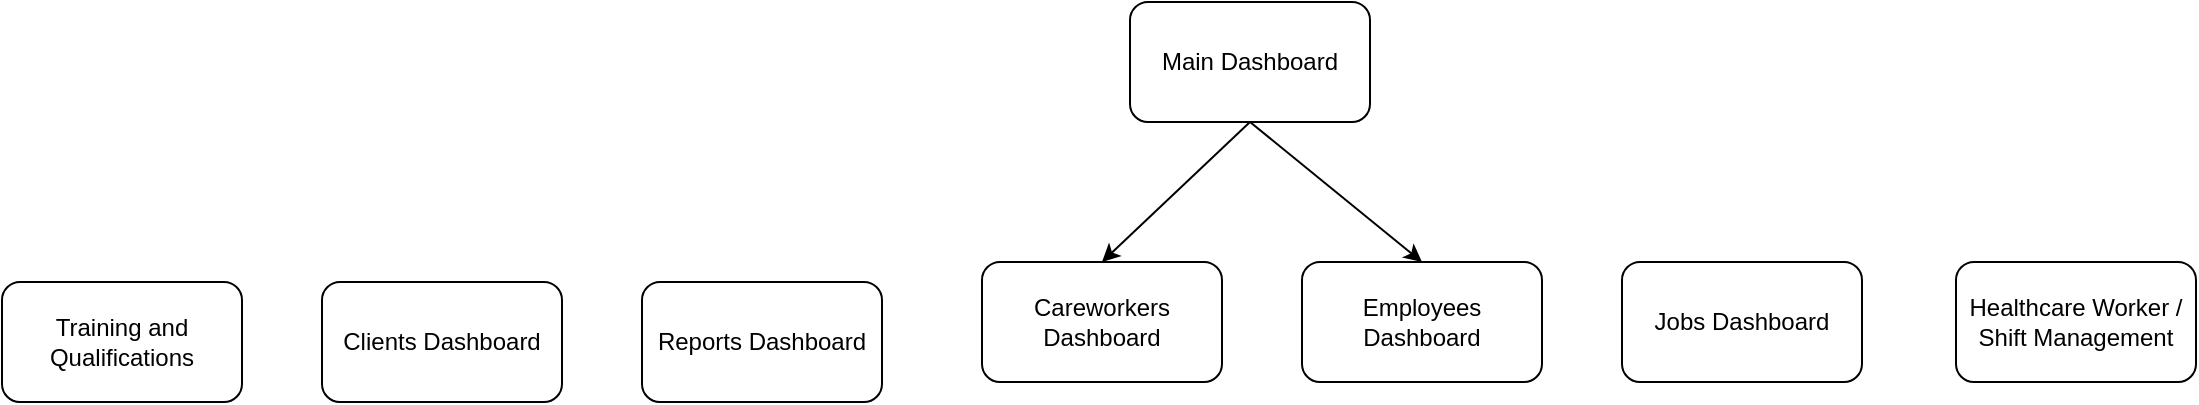 <mxfile version="17.5.0" type="github" pages="4">
  <diagram id="_Pe8OmCEXsDUAQ5Xi-Lf" name="Page-1">
    <mxGraphModel dx="2095" dy="1831" grid="1" gridSize="10" guides="1" tooltips="1" connect="1" arrows="1" fold="1" page="1" pageScale="1" pageWidth="827" pageHeight="1169" math="0" shadow="0">
      <root>
        <mxCell id="0" />
        <mxCell id="1" parent="0" />
        <mxCell id="NYbXmLxvF7OsIF8heGwU-1" value="Careworkers&lt;br&gt;Dashboard" style="rounded=1;whiteSpace=wrap;html=1;" vertex="1" parent="1">
          <mxGeometry x="340" y="80" width="120" height="60" as="geometry" />
        </mxCell>
        <mxCell id="NYbXmLxvF7OsIF8heGwU-2" value="Employees Dashboard" style="rounded=1;whiteSpace=wrap;html=1;" vertex="1" parent="1">
          <mxGeometry x="500" y="80" width="120" height="60" as="geometry" />
        </mxCell>
        <mxCell id="NYbXmLxvF7OsIF8heGwU-3" value="Reports Dashboard" style="rounded=1;whiteSpace=wrap;html=1;" vertex="1" parent="1">
          <mxGeometry x="170" y="90" width="120" height="60" as="geometry" />
        </mxCell>
        <mxCell id="NYbXmLxvF7OsIF8heGwU-4" value="Jobs Dashboard" style="rounded=1;whiteSpace=wrap;html=1;" vertex="1" parent="1">
          <mxGeometry x="660" y="80" width="120" height="60" as="geometry" />
        </mxCell>
        <mxCell id="NYbXmLxvF7OsIF8heGwU-5" value="Clients Dashboard" style="rounded=1;whiteSpace=wrap;html=1;" vertex="1" parent="1">
          <mxGeometry x="10" y="90" width="120" height="60" as="geometry" />
        </mxCell>
        <mxCell id="nG1q9P_kW8u8GUGwyGF0-1" value="Healthcare Worker / Shift Management" style="rounded=1;whiteSpace=wrap;html=1;" vertex="1" parent="1">
          <mxGeometry x="827" y="80" width="120" height="60" as="geometry" />
        </mxCell>
        <mxCell id="nG1q9P_kW8u8GUGwyGF0-3" style="edgeStyle=none;rounded=0;orthogonalLoop=1;jettySize=auto;html=1;exitX=0.5;exitY=1;exitDx=0;exitDy=0;entryX=0.5;entryY=0;entryDx=0;entryDy=0;" edge="1" parent="1" source="nG1q9P_kW8u8GUGwyGF0-2" target="NYbXmLxvF7OsIF8heGwU-1">
          <mxGeometry relative="1" as="geometry" />
        </mxCell>
        <mxCell id="nG1q9P_kW8u8GUGwyGF0-4" style="edgeStyle=none;rounded=0;orthogonalLoop=1;jettySize=auto;html=1;exitX=0.5;exitY=1;exitDx=0;exitDy=0;entryX=0.5;entryY=0;entryDx=0;entryDy=0;" edge="1" parent="1" source="nG1q9P_kW8u8GUGwyGF0-2" target="NYbXmLxvF7OsIF8heGwU-2">
          <mxGeometry relative="1" as="geometry" />
        </mxCell>
        <mxCell id="nG1q9P_kW8u8GUGwyGF0-2" value="Main Dashboard" style="rounded=1;whiteSpace=wrap;html=1;" vertex="1" parent="1">
          <mxGeometry x="414" y="-50" width="120" height="60" as="geometry" />
        </mxCell>
        <mxCell id="9xf2Hl8lTu5Nhggj2_ux-1" value="Training and Qualifications" style="rounded=1;whiteSpace=wrap;html=1;" vertex="1" parent="1">
          <mxGeometry x="-150" y="90" width="120" height="60" as="geometry" />
        </mxCell>
      </root>
    </mxGraphModel>
  </diagram>
  <diagram id="E-5yc8hLpdACO0bB-CLJ" name="Page-2">
    <mxGraphModel dx="3363" dy="1324" grid="1" gridSize="10" guides="1" tooltips="1" connect="1" arrows="1" fold="1" page="1" pageScale="1" pageWidth="827" pageHeight="1169" math="0" shadow="0">
      <root>
        <mxCell id="0" />
        <mxCell id="1" parent="0" />
        <mxCell id="qa1zQpQnQG7U2qvUqZvl-37" style="edgeStyle=none;rounded=0;orthogonalLoop=1;jettySize=auto;html=1;exitX=0.5;exitY=1;exitDx=0;exitDy=0;entryX=0.5;entryY=0;entryDx=0;entryDy=0;fontSize=14;" edge="1" parent="1" source="qa1zQpQnQG7U2qvUqZvl-2" target="qa1zQpQnQG7U2qvUqZvl-9">
          <mxGeometry relative="1" as="geometry" />
        </mxCell>
        <mxCell id="qa1zQpQnQG7U2qvUqZvl-38" style="edgeStyle=none;rounded=0;orthogonalLoop=1;jettySize=auto;html=1;exitX=0.5;exitY=1;exitDx=0;exitDy=0;entryX=0.5;entryY=0;entryDx=0;entryDy=0;fontSize=14;" edge="1" parent="1" source="qa1zQpQnQG7U2qvUqZvl-2" target="qa1zQpQnQG7U2qvUqZvl-4">
          <mxGeometry relative="1" as="geometry" />
        </mxCell>
        <mxCell id="qa1zQpQnQG7U2qvUqZvl-40" style="edgeStyle=none;rounded=0;orthogonalLoop=1;jettySize=auto;html=1;exitX=0.5;exitY=1;exitDx=0;exitDy=0;entryX=0;entryY=0.5;entryDx=0;entryDy=0;fontSize=14;" edge="1" parent="1" source="qa1zQpQnQG7U2qvUqZvl-2" target="qa1zQpQnQG7U2qvUqZvl-3">
          <mxGeometry relative="1" as="geometry" />
        </mxCell>
        <mxCell id="qa1zQpQnQG7U2qvUqZvl-2" value="Careworkers&lt;br style=&quot;font-size: 14px;&quot;&gt;Dashboard" style="rounded=1;whiteSpace=wrap;html=1;fillColor=#d5e8d4;strokeColor=#82b366;fontSize=14;" vertex="1" parent="1">
          <mxGeometry x="253" y="60" width="120" height="60" as="geometry" />
        </mxCell>
        <mxCell id="qa1zQpQnQG7U2qvUqZvl-41" style="edgeStyle=none;rounded=0;orthogonalLoop=1;jettySize=auto;html=1;exitX=0.5;exitY=1;exitDx=0;exitDy=0;entryX=0.5;entryY=0;entryDx=0;entryDy=0;fontSize=14;" edge="1" parent="1" source="qa1zQpQnQG7U2qvUqZvl-3" target="qa1zQpQnQG7U2qvUqZvl-5">
          <mxGeometry relative="1" as="geometry" />
        </mxCell>
        <mxCell id="vJyn31CDTOA829Gxq4Km-24" style="edgeStyle=none;rounded=0;orthogonalLoop=1;jettySize=auto;html=1;exitX=0.5;exitY=1;exitDx=0;exitDy=0;entryX=0.5;entryY=0;entryDx=0;entryDy=0;fontSize=14;" edge="1" parent="1" source="qa1zQpQnQG7U2qvUqZvl-3" target="qa1zQpQnQG7U2qvUqZvl-6">
          <mxGeometry relative="1" as="geometry" />
        </mxCell>
        <mxCell id="qa1zQpQnQG7U2qvUqZvl-3" value="List of Careworkers&lt;br style=&quot;font-size: 14px;&quot;&gt;(CRUD TABLE)" style="rounded=1;whiteSpace=wrap;html=1;fillColor=#dae8fc;strokeColor=#6c8ebf;fontSize=14;" vertex="1" parent="1">
          <mxGeometry x="880" y="180" width="120" height="60" as="geometry" />
        </mxCell>
        <mxCell id="qa1zQpQnQG7U2qvUqZvl-4" value="Onboard Careworker&lt;br style=&quot;font-size: 14px;&quot;&gt;(Add New)" style="rounded=1;whiteSpace=wrap;html=1;fillColor=#dae8fc;strokeColor=#6c8ebf;fontSize=14;" vertex="1" parent="1">
          <mxGeometry x="-160" y="180" width="120" height="60" as="geometry" />
        </mxCell>
        <mxCell id="qa1zQpQnQG7U2qvUqZvl-5" value="Update Careworker" style="rounded=1;whiteSpace=wrap;html=1;fillColor=#fff2cc;strokeColor=#d6b656;fontSize=14;" vertex="1" parent="1">
          <mxGeometry x="810" y="280" width="120" height="60" as="geometry" />
        </mxCell>
        <mxCell id="qa1zQpQnQG7U2qvUqZvl-6" value="Delete Careworker" style="rounded=1;whiteSpace=wrap;html=1;fillColor=#fff2cc;strokeColor=#d6b656;fontSize=14;" vertex="1" parent="1">
          <mxGeometry x="960" y="280" width="120" height="60" as="geometry" />
        </mxCell>
        <mxCell id="vJyn31CDTOA829Gxq4Km-14" style="edgeStyle=none;rounded=0;orthogonalLoop=1;jettySize=auto;html=1;exitX=0.5;exitY=1;exitDx=0;exitDy=0;entryX=0.5;entryY=0;entryDx=0;entryDy=0;fillColor=#dae8fc;strokeColor=#000000;fontSize=14;" edge="1" parent="1" source="qa1zQpQnQG7U2qvUqZvl-7" target="vJyn31CDTOA829Gxq4Km-13">
          <mxGeometry relative="1" as="geometry" />
        </mxCell>
        <mxCell id="vJyn31CDTOA829Gxq4Km-17" style="edgeStyle=none;rounded=0;orthogonalLoop=1;jettySize=auto;html=1;exitX=0.5;exitY=1;exitDx=0;exitDy=0;entryX=0.5;entryY=0;entryDx=0;entryDy=0;fillColor=#dae8fc;strokeColor=#000000;fontSize=14;" edge="1" parent="1" source="qa1zQpQnQG7U2qvUqZvl-7" target="vJyn31CDTOA829Gxq4Km-15">
          <mxGeometry relative="1" as="geometry" />
        </mxCell>
        <mxCell id="qa1zQpQnQG7U2qvUqZvl-7" value="&lt;span&gt;Payments Tab&lt;/span&gt;" style="rounded=1;whiteSpace=wrap;html=1;fillColor=#d5e8d4;strokeColor=#000000;fontSize=14;" vertex="1" parent="1">
          <mxGeometry x="940" y="680" width="120" height="60" as="geometry" />
        </mxCell>
        <mxCell id="qa1zQpQnQG7U2qvUqZvl-14" style="rounded=0;orthogonalLoop=1;jettySize=auto;html=1;exitX=0.5;exitY=1;exitDx=0;exitDy=0;fontSize=14;" edge="1" parent="1" source="qa1zQpQnQG7U2qvUqZvl-9" target="qa1zQpQnQG7U2qvUqZvl-12">
          <mxGeometry relative="1" as="geometry" />
        </mxCell>
        <mxCell id="qa1zQpQnQG7U2qvUqZvl-15" style="rounded=0;orthogonalLoop=1;jettySize=auto;html=1;exitX=0.5;exitY=1;exitDx=0;exitDy=0;entryX=0.5;entryY=0;entryDx=0;entryDy=0;fontSize=14;" edge="1" parent="1" source="qa1zQpQnQG7U2qvUqZvl-9" target="vJyn31CDTOA829Gxq4Km-16">
          <mxGeometry relative="1" as="geometry">
            <mxPoint x="1420" y="720" as="targetPoint" />
          </mxGeometry>
        </mxCell>
        <mxCell id="qa1zQpQnQG7U2qvUqZvl-16" style="rounded=0;orthogonalLoop=1;jettySize=auto;html=1;exitX=0.5;exitY=1;exitDx=0;exitDy=0;entryX=0.5;entryY=0;entryDx=0;entryDy=0;fontSize=14;" edge="1" parent="1" source="qa1zQpQnQG7U2qvUqZvl-9" target="qa1zQpQnQG7U2qvUqZvl-7">
          <mxGeometry relative="1" as="geometry" />
        </mxCell>
        <mxCell id="qa1zQpQnQG7U2qvUqZvl-17" style="rounded=0;orthogonalLoop=1;jettySize=auto;html=1;exitX=0.5;exitY=1;exitDx=0;exitDy=0;entryX=0.5;entryY=0;entryDx=0;entryDy=0;fontSize=14;" edge="1" parent="1" source="qa1zQpQnQG7U2qvUqZvl-9" target="qa1zQpQnQG7U2qvUqZvl-13">
          <mxGeometry relative="1" as="geometry">
            <mxPoint x="98" y="470" as="targetPoint" />
          </mxGeometry>
        </mxCell>
        <mxCell id="qa1zQpQnQG7U2qvUqZvl-9" value="View Careworker Profile" style="rounded=1;whiteSpace=wrap;html=1;fillColor=#dae8fc;strokeColor=#6c8ebf;fontSize=14;" vertex="1" parent="1">
          <mxGeometry x="250" y="250" width="120" height="60" as="geometry" />
        </mxCell>
        <mxCell id="qa1zQpQnQG7U2qvUqZvl-22" style="edgeStyle=none;rounded=0;orthogonalLoop=1;jettySize=auto;html=1;exitX=0.5;exitY=1;exitDx=0;exitDy=0;entryX=0.5;entryY=0;entryDx=0;entryDy=0;fontSize=14;" edge="1" parent="1" source="qa1zQpQnQG7U2qvUqZvl-12" target="qa1zQpQnQG7U2qvUqZvl-20">
          <mxGeometry relative="1" as="geometry" />
        </mxCell>
        <mxCell id="qa1zQpQnQG7U2qvUqZvl-23" style="edgeStyle=none;rounded=0;orthogonalLoop=1;jettySize=auto;html=1;exitX=0.5;exitY=1;exitDx=0;exitDy=0;entryX=0.5;entryY=0;entryDx=0;entryDy=0;fontSize=14;" edge="1" parent="1" source="qa1zQpQnQG7U2qvUqZvl-12" target="qa1zQpQnQG7U2qvUqZvl-19">
          <mxGeometry relative="1" as="geometry" />
        </mxCell>
        <mxCell id="qa1zQpQnQG7U2qvUqZvl-24" style="edgeStyle=none;rounded=0;orthogonalLoop=1;jettySize=auto;html=1;exitX=0.5;exitY=1;exitDx=0;exitDy=0;entryX=0.5;entryY=0;entryDx=0;entryDy=0;fontSize=14;" edge="1" parent="1" source="qa1zQpQnQG7U2qvUqZvl-12" target="qa1zQpQnQG7U2qvUqZvl-21">
          <mxGeometry relative="1" as="geometry" />
        </mxCell>
        <mxCell id="qa1zQpQnQG7U2qvUqZvl-12" value="Training Tab" style="rounded=1;whiteSpace=wrap;html=1;fillColor=#d5e8d4;strokeColor=#82b366;fontSize=14;" vertex="1" parent="1">
          <mxGeometry x="-537" y="330" width="120" height="60" as="geometry" />
        </mxCell>
        <mxCell id="qa1zQpQnQG7U2qvUqZvl-13" value="Qualifications Tab" style="rounded=1;whiteSpace=wrap;html=1;fillColor=#d5e8d4;strokeColor=#000000;fontSize=14;" vertex="1" parent="1">
          <mxGeometry x="250" y="520" width="120" height="60" as="geometry" />
        </mxCell>
        <mxCell id="qa1zQpQnQG7U2qvUqZvl-19" value="Add Training" style="rounded=1;whiteSpace=wrap;html=1;fillColor=#dae8fc;strokeColor=#000000;fontSize=14;" vertex="1" parent="1">
          <mxGeometry x="-760" y="460" width="120" height="60" as="geometry" />
        </mxCell>
        <mxCell id="qa1zQpQnQG7U2qvUqZvl-35" style="edgeStyle=none;rounded=0;orthogonalLoop=1;jettySize=auto;html=1;exitX=0.5;exitY=1;exitDx=0;exitDy=0;entryX=0.5;entryY=0;entryDx=0;entryDy=0;fillColor=#dae8fc;strokeColor=#000000;fontSize=14;" edge="1" parent="1" source="qa1zQpQnQG7U2qvUqZvl-20" target="qa1zQpQnQG7U2qvUqZvl-30">
          <mxGeometry relative="1" as="geometry" />
        </mxCell>
        <mxCell id="qa1zQpQnQG7U2qvUqZvl-36" style="edgeStyle=none;rounded=0;orthogonalLoop=1;jettySize=auto;html=1;exitX=0.5;exitY=1;exitDx=0;exitDy=0;entryX=0.5;entryY=0;entryDx=0;entryDy=0;fillColor=#dae8fc;strokeColor=#000000;fontSize=14;" edge="1" parent="1" source="qa1zQpQnQG7U2qvUqZvl-20" target="qa1zQpQnQG7U2qvUqZvl-32">
          <mxGeometry relative="1" as="geometry" />
        </mxCell>
        <mxCell id="qa1zQpQnQG7U2qvUqZvl-20" value="View Training&lt;br style=&quot;font-size: 14px;&quot;&gt;CRUD TABLE" style="rounded=1;whiteSpace=wrap;html=1;fillColor=#dae8fc;strokeColor=#000000;fontSize=14;" vertex="1" parent="1">
          <mxGeometry x="-537" y="460" width="120" height="60" as="geometry" />
        </mxCell>
        <mxCell id="qa1zQpQnQG7U2qvUqZvl-28" style="edgeStyle=none;rounded=0;orthogonalLoop=1;jettySize=auto;html=1;exitX=0.5;exitY=1;exitDx=0;exitDy=0;entryX=0.5;entryY=0;entryDx=0;entryDy=0;fillColor=#fff2cc;strokeColor=#000000;fontSize=14;" edge="1" parent="1" source="qa1zQpQnQG7U2qvUqZvl-21" target="qa1zQpQnQG7U2qvUqZvl-25">
          <mxGeometry relative="1" as="geometry" />
        </mxCell>
        <mxCell id="qa1zQpQnQG7U2qvUqZvl-29" style="edgeStyle=none;rounded=0;orthogonalLoop=1;jettySize=auto;html=1;exitX=0.5;exitY=1;exitDx=0;exitDy=0;entryX=0.5;entryY=0;entryDx=0;entryDy=0;fillColor=#fff2cc;strokeColor=#000000;fontSize=14;" edge="1" parent="1" source="qa1zQpQnQG7U2qvUqZvl-21" target="qa1zQpQnQG7U2qvUqZvl-27">
          <mxGeometry relative="1" as="geometry" />
        </mxCell>
        <mxCell id="qa1zQpQnQG7U2qvUqZvl-21" value="Verify Training" style="rounded=1;whiteSpace=wrap;html=1;fillColor=#dae8fc;strokeColor=#000000;fontSize=14;" vertex="1" parent="1">
          <mxGeometry x="-292" y="500" width="120" height="60" as="geometry" />
        </mxCell>
        <mxCell id="qa1zQpQnQG7U2qvUqZvl-25" value="Upload/Download Document" style="rounded=1;whiteSpace=wrap;html=1;fillColor=#fff2cc;strokeColor=#000000;fontSize=14;" vertex="1" parent="1">
          <mxGeometry x="-352" y="650" width="120" height="60" as="geometry" />
        </mxCell>
        <mxCell id="qa1zQpQnQG7U2qvUqZvl-26" style="edgeStyle=none;rounded=0;orthogonalLoop=1;jettySize=auto;html=1;exitX=1;exitY=0.5;exitDx=0;exitDy=0;fillColor=#fff2cc;strokeColor=#000000;fontSize=14;" edge="1" parent="1" source="qa1zQpQnQG7U2qvUqZvl-25" target="qa1zQpQnQG7U2qvUqZvl-25">
          <mxGeometry relative="1" as="geometry" />
        </mxCell>
        <mxCell id="qa1zQpQnQG7U2qvUqZvl-27" value="Pdf Viewer&amp;nbsp;" style="rounded=1;whiteSpace=wrap;html=1;fillColor=#fff2cc;strokeColor=#000000;fontSize=14;" vertex="1" parent="1">
          <mxGeometry x="-222" y="650" width="120" height="60" as="geometry" />
        </mxCell>
        <mxCell id="qa1zQpQnQG7U2qvUqZvl-30" value="Update Training" style="rounded=1;whiteSpace=wrap;html=1;fillColor=#fff2cc;strokeColor=#000000;fontSize=14;" vertex="1" parent="1">
          <mxGeometry x="-602" y="570" width="120" height="60" as="geometry" />
        </mxCell>
        <mxCell id="qa1zQpQnQG7U2qvUqZvl-31" style="edgeStyle=none;rounded=0;orthogonalLoop=1;jettySize=auto;html=1;exitX=1;exitY=0.5;exitDx=0;exitDy=0;fillColor=#fff2cc;strokeColor=#000000;fontSize=14;" edge="1" parent="1" source="qa1zQpQnQG7U2qvUqZvl-30" target="qa1zQpQnQG7U2qvUqZvl-30">
          <mxGeometry relative="1" as="geometry" />
        </mxCell>
        <mxCell id="qa1zQpQnQG7U2qvUqZvl-32" value="Delete Record" style="rounded=1;whiteSpace=wrap;html=1;fillColor=#fff2cc;strokeColor=#000000;fontSize=14;" vertex="1" parent="1">
          <mxGeometry x="-472" y="570" width="120" height="60" as="geometry" />
        </mxCell>
        <mxCell id="nf25y3Vq956XLM-RpLTz-1" style="edgeStyle=none;rounded=0;orthogonalLoop=1;jettySize=auto;html=1;exitX=0.5;exitY=1;exitDx=0;exitDy=0;entryX=0.5;entryY=0;entryDx=0;entryDy=0;fontSize=14;strokeColor=#000000;" edge="1" parent="1" target="nf25y3Vq956XLM-RpLTz-7">
          <mxGeometry relative="1" as="geometry">
            <mxPoint x="313" y="580" as="sourcePoint" />
          </mxGeometry>
        </mxCell>
        <mxCell id="nf25y3Vq956XLM-RpLTz-2" style="edgeStyle=none;rounded=0;orthogonalLoop=1;jettySize=auto;html=1;exitX=0.5;exitY=1;exitDx=0;exitDy=0;entryX=0.5;entryY=0;entryDx=0;entryDy=0;fontSize=14;strokeColor=#000000;" edge="1" parent="1" target="nf25y3Vq956XLM-RpLTz-4">
          <mxGeometry relative="1" as="geometry">
            <mxPoint x="313" y="580" as="sourcePoint" />
          </mxGeometry>
        </mxCell>
        <mxCell id="nf25y3Vq956XLM-RpLTz-3" style="edgeStyle=none;rounded=0;orthogonalLoop=1;jettySize=auto;html=1;exitX=0.5;exitY=1;exitDx=0;exitDy=0;entryX=0.5;entryY=0;entryDx=0;entryDy=0;fontSize=14;strokeColor=#000000;" edge="1" parent="1" target="nf25y3Vq956XLM-RpLTz-10">
          <mxGeometry relative="1" as="geometry">
            <mxPoint x="313" y="580" as="sourcePoint" />
          </mxGeometry>
        </mxCell>
        <mxCell id="nf25y3Vq956XLM-RpLTz-4" value="Add Training" style="rounded=1;whiteSpace=wrap;html=1;fillColor=#dae8fc;strokeColor=#000000;fontSize=14;" vertex="1" parent="1">
          <mxGeometry x="30" y="650" width="120" height="60" as="geometry" />
        </mxCell>
        <mxCell id="nf25y3Vq956XLM-RpLTz-5" style="edgeStyle=none;rounded=0;orthogonalLoop=1;jettySize=auto;html=1;exitX=0.5;exitY=1;exitDx=0;exitDy=0;entryX=0.5;entryY=0;entryDx=0;entryDy=0;fillColor=#dae8fc;strokeColor=#000000;fontSize=14;" edge="1" parent="1" source="nf25y3Vq956XLM-RpLTz-7" target="nf25y3Vq956XLM-RpLTz-14">
          <mxGeometry relative="1" as="geometry" />
        </mxCell>
        <mxCell id="nf25y3Vq956XLM-RpLTz-6" style="edgeStyle=none;rounded=0;orthogonalLoop=1;jettySize=auto;html=1;exitX=0.5;exitY=1;exitDx=0;exitDy=0;entryX=0.5;entryY=0;entryDx=0;entryDy=0;fillColor=#dae8fc;strokeColor=#000000;fontSize=14;" edge="1" parent="1" source="nf25y3Vq956XLM-RpLTz-7" target="nf25y3Vq956XLM-RpLTz-16">
          <mxGeometry relative="1" as="geometry" />
        </mxCell>
        <mxCell id="nf25y3Vq956XLM-RpLTz-7" value="View Training&lt;br style=&quot;font-size: 14px;&quot;&gt;CRUD TABLE" style="rounded=1;whiteSpace=wrap;html=1;fillColor=#dae8fc;strokeColor=#000000;fontSize=14;" vertex="1" parent="1">
          <mxGeometry x="253" y="650" width="120" height="60" as="geometry" />
        </mxCell>
        <mxCell id="nf25y3Vq956XLM-RpLTz-8" style="edgeStyle=none;rounded=0;orthogonalLoop=1;jettySize=auto;html=1;exitX=0.5;exitY=1;exitDx=0;exitDy=0;fillColor=#fff2cc;strokeColor=#000000;fontSize=14;entryX=0.5;entryY=0;entryDx=0;entryDy=0;" edge="1" parent="1" source="nf25y3Vq956XLM-RpLTz-10" target="nf25y3Vq956XLM-RpLTz-11">
          <mxGeometry relative="1" as="geometry">
            <mxPoint x="510" y="830" as="targetPoint" />
          </mxGeometry>
        </mxCell>
        <mxCell id="nf25y3Vq956XLM-RpLTz-9" style="edgeStyle=none;rounded=0;orthogonalLoop=1;jettySize=auto;html=1;exitX=0.5;exitY=1;exitDx=0;exitDy=0;entryX=0.5;entryY=0;entryDx=0;entryDy=0;fillColor=#fff2cc;strokeColor=#000000;fontSize=14;" edge="1" parent="1" source="nf25y3Vq956XLM-RpLTz-10" target="nf25y3Vq956XLM-RpLTz-13">
          <mxGeometry relative="1" as="geometry" />
        </mxCell>
        <mxCell id="nf25y3Vq956XLM-RpLTz-10" value="Verify Training" style="rounded=1;whiteSpace=wrap;html=1;fillColor=#dae8fc;strokeColor=#000000;fontSize=14;" vertex="1" parent="1">
          <mxGeometry x="498" y="690" width="120" height="60" as="geometry" />
        </mxCell>
        <mxCell id="nf25y3Vq956XLM-RpLTz-11" value="Upload/Download Document" style="rounded=1;whiteSpace=wrap;html=1;fillColor=#fff2cc;strokeColor=#000000;fontSize=14;" vertex="1" parent="1">
          <mxGeometry x="438" y="840" width="120" height="60" as="geometry" />
        </mxCell>
        <mxCell id="nf25y3Vq956XLM-RpLTz-12" style="edgeStyle=none;rounded=0;orthogonalLoop=1;jettySize=auto;html=1;exitX=1;exitY=0.5;exitDx=0;exitDy=0;fillColor=#fff2cc;strokeColor=#000000;fontSize=14;" edge="1" parent="1" source="nf25y3Vq956XLM-RpLTz-11" target="nf25y3Vq956XLM-RpLTz-11">
          <mxGeometry relative="1" as="geometry" />
        </mxCell>
        <mxCell id="nf25y3Vq956XLM-RpLTz-13" value="Pdf Viewer&amp;nbsp;" style="rounded=1;whiteSpace=wrap;html=1;fillColor=#fff2cc;strokeColor=#000000;fontSize=14;" vertex="1" parent="1">
          <mxGeometry x="568" y="840" width="120" height="60" as="geometry" />
        </mxCell>
        <mxCell id="nf25y3Vq956XLM-RpLTz-14" value="Update Training" style="rounded=1;whiteSpace=wrap;html=1;fillColor=#fff2cc;strokeColor=#000000;fontSize=14;" vertex="1" parent="1">
          <mxGeometry x="188" y="760" width="120" height="60" as="geometry" />
        </mxCell>
        <mxCell id="nf25y3Vq956XLM-RpLTz-15" style="edgeStyle=none;rounded=0;orthogonalLoop=1;jettySize=auto;html=1;exitX=1;exitY=0.5;exitDx=0;exitDy=0;fillColor=#fff2cc;strokeColor=#000000;fontSize=14;" edge="1" parent="1" source="nf25y3Vq956XLM-RpLTz-14" target="nf25y3Vq956XLM-RpLTz-14">
          <mxGeometry relative="1" as="geometry" />
        </mxCell>
        <mxCell id="nf25y3Vq956XLM-RpLTz-16" value="Delete Record" style="rounded=1;whiteSpace=wrap;html=1;fillColor=#fff2cc;strokeColor=#000000;fontSize=14;" vertex="1" parent="1">
          <mxGeometry x="318" y="760" width="120" height="60" as="geometry" />
        </mxCell>
        <mxCell id="vJyn31CDTOA829Gxq4Km-13" value="View Payments" style="rounded=1;whiteSpace=wrap;html=1;fillColor=#dae8fc;strokeColor=#000000;fontSize=14;" vertex="1" parent="1">
          <mxGeometry x="1020" y="790" width="120" height="60" as="geometry" />
        </mxCell>
        <mxCell id="vJyn31CDTOA829Gxq4Km-15" value="Update Training" style="rounded=1;whiteSpace=wrap;html=1;fillColor=#dae8fc;strokeColor=#000000;fontSize=14;" vertex="1" parent="1">
          <mxGeometry x="870" y="790" width="120" height="60" as="geometry" />
        </mxCell>
        <mxCell id="vJyn31CDTOA829Gxq4Km-20" style="edgeStyle=none;rounded=0;orthogonalLoop=1;jettySize=auto;html=1;exitX=0.5;exitY=1;exitDx=0;exitDy=0;entryX=0.5;entryY=0;entryDx=0;entryDy=0;fontSize=14;strokeColor=#000000;" edge="1" parent="1" source="vJyn31CDTOA829Gxq4Km-16" target="vJyn31CDTOA829Gxq4Km-19">
          <mxGeometry relative="1" as="geometry" />
        </mxCell>
        <mxCell id="vJyn31CDTOA829Gxq4Km-21" style="edgeStyle=none;rounded=0;orthogonalLoop=1;jettySize=auto;html=1;exitX=0.5;exitY=1;exitDx=0;exitDy=0;entryX=0.5;entryY=0;entryDx=0;entryDy=0;fontSize=14;strokeColor=#000000;" edge="1" parent="1" source="vJyn31CDTOA829Gxq4Km-16" target="vJyn31CDTOA829Gxq4Km-18">
          <mxGeometry relative="1" as="geometry" />
        </mxCell>
        <mxCell id="vJyn31CDTOA829Gxq4Km-30" style="edgeStyle=none;rounded=0;orthogonalLoop=1;jettySize=auto;html=1;exitX=0.5;exitY=1;exitDx=0;exitDy=0;fontSize=18;entryX=0.5;entryY=0;entryDx=0;entryDy=0;" edge="1" parent="1" source="vJyn31CDTOA829Gxq4Km-16" target="vJyn31CDTOA829Gxq4Km-29">
          <mxGeometry relative="1" as="geometry">
            <mxPoint x="1330" y="440" as="targetPoint" />
          </mxGeometry>
        </mxCell>
        <mxCell id="vJyn31CDTOA829Gxq4Km-16" value="Shift history&lt;br&gt;CRUD TABLE" style="rounded=1;whiteSpace=wrap;html=1;fillColor=#d5e8d4;strokeColor=#82b366;fontSize=14;" vertex="1" parent="1">
          <mxGeometry x="1230" y="390" width="120" height="60" as="geometry" />
        </mxCell>
        <mxCell id="vJyn31CDTOA829Gxq4Km-18" value="View Shifts" style="rounded=1;whiteSpace=wrap;html=1;fillColor=#dae8fc;strokeColor=#000000;fontSize=14;" vertex="1" parent="1">
          <mxGeometry x="1230" y="515" width="120" height="60" as="geometry" />
        </mxCell>
        <mxCell id="vJyn31CDTOA829Gxq4Km-19" value="Update Shift Details" style="rounded=1;whiteSpace=wrap;html=1;fillColor=#dae8fc;strokeColor=#000000;fontSize=14;" vertex="1" parent="1">
          <mxGeometry x="1080" y="515" width="120" height="60" as="geometry" />
        </mxCell>
        <mxCell id="vJyn31CDTOA829Gxq4Km-29" value="Delete Shift Details" style="rounded=1;whiteSpace=wrap;html=1;fillColor=#dae8fc;strokeColor=#6c8ebf;fontSize=14;" vertex="1" parent="1">
          <mxGeometry x="1400" y="520" width="120" height="60" as="geometry" />
        </mxCell>
      </root>
    </mxGraphModel>
  </diagram>
  <diagram id="MHMON4BeY3YOfQfAwjbu" name="Page-3">
    <mxGraphModel dx="3363" dy="1324" grid="1" gridSize="10" guides="1" tooltips="1" connect="1" arrows="1" fold="1" page="1" pageScale="1" pageWidth="827" pageHeight="1169" math="0" shadow="0">
      <root>
        <mxCell id="0" />
        <mxCell id="1" parent="0" />
        <mxCell id="KQTo3xIrxq6SOfCbV4OU-3" value="" style="whiteSpace=wrap;html=1;fontSize=18;strokeColor=#000000;fillColor=none;" vertex="1" parent="1">
          <mxGeometry x="50" y="40" width="910" height="700" as="geometry" />
        </mxCell>
        <mxCell id="Y9Y1MS8vBDtuP1-jkNfX-2" value="Dash Message" style="rounded=1;whiteSpace=wrap;html=1;fontSize=18;strokeColor=#000000;" vertex="1" parent="1">
          <mxGeometry x="80" y="120" width="220" height="90" as="geometry" />
        </mxCell>
        <mxCell id="Y9Y1MS8vBDtuP1-jkNfX-3" value="Pie Chart&lt;br&gt;Active Workers: 60%&lt;br&gt;Inactive Workers: 40%&lt;br&gt;" style="rounded=1;whiteSpace=wrap;html=1;fontSize=18;strokeColor=#000000;" vertex="1" parent="1">
          <mxGeometry x="570" y="235" width="360" height="310" as="geometry" />
        </mxCell>
        <mxCell id="Y9Y1MS8vBDtuP1-jkNfX-5" value="54 Workers Booked Shifts" style="rounded=1;whiteSpace=wrap;html=1;fontSize=18;strokeColor=#000000;" vertex="1" parent="1">
          <mxGeometry x="510" y="120" width="170" height="90" as="geometry" />
        </mxCell>
        <mxCell id="Y9Y1MS8vBDtuP1-jkNfX-6" value="34 Inactive Workers" style="rounded=1;whiteSpace=wrap;html=1;fontSize=18;strokeColor=#000000;" vertex="1" parent="1">
          <mxGeometry x="700" y="120" width="220" height="90" as="geometry" />
        </mxCell>
        <mxCell id="Y9Y1MS8vBDtuP1-jkNfX-8" value="Onboard&amp;nbsp;&lt;br&gt;Heathcare Worker" style="rounded=1;whiteSpace=wrap;html=1;fontSize=18;strokeColor=#000000;" vertex="1" parent="1">
          <mxGeometry x="320" y="120" width="170" height="90" as="geometry" />
        </mxCell>
        <mxCell id="Y9Y1MS8vBDtuP1-jkNfX-9" value="Most Requested Healthcare Workers" style="rounded=1;whiteSpace=wrap;html=1;fontSize=18;strokeColor=#000000;" vertex="1" parent="1">
          <mxGeometry x="80" y="240" width="210" height="310" as="geometry" />
        </mxCell>
        <mxCell id="Y9Y1MS8vBDtuP1-jkNfX-10" value="Most Requested&lt;br&gt;Healthcare Training" style="rounded=1;whiteSpace=wrap;html=1;fontSize=18;strokeColor=#000000;" vertex="1" parent="1">
          <mxGeometry x="320" y="240" width="210" height="140" as="geometry" />
        </mxCell>
        <mxCell id="KQTo3xIrxq6SOfCbV4OU-1" value="" style="whiteSpace=wrap;html=1;fontSize=18;strokeColor=#000000;" vertex="1" parent="1">
          <mxGeometry x="-90" y="40" width="140" height="700" as="geometry" />
        </mxCell>
        <mxCell id="KQTo3xIrxq6SOfCbV4OU-2" value="" style="whiteSpace=wrap;html=1;fontSize=18;strokeColor=#000000;" vertex="1" parent="1">
          <mxGeometry x="50" y="40" width="910" height="60" as="geometry" />
        </mxCell>
        <mxCell id="KQTo3xIrxq6SOfCbV4OU-4" value="Healthcare Worker&amp;nbsp;&lt;br&gt;Feedback" style="rounded=1;whiteSpace=wrap;html=1;fontSize=18;strokeColor=#000000;" vertex="1" parent="1">
          <mxGeometry x="80" y="580" width="680" height="130" as="geometry" />
        </mxCell>
        <mxCell id="KQTo3xIrxq6SOfCbV4OU-5" value="Home" style="rounded=1;whiteSpace=wrap;html=1;fontSize=18;strokeColor=#000000;" vertex="1" parent="1">
          <mxGeometry x="770" y="580" width="160" height="130" as="geometry" />
        </mxCell>
        <mxCell id="KQTo3xIrxq6SOfCbV4OU-6" value="Most Requested&lt;br&gt;Healthcare Qualifications" style="rounded=1;whiteSpace=wrap;html=1;fontSize=18;strokeColor=#000000;" vertex="1" parent="1">
          <mxGeometry x="320" y="400" width="210" height="140" as="geometry" />
        </mxCell>
      </root>
    </mxGraphModel>
  </diagram>
  <diagram id="gPRXt1HrKhV1F8oMpC2l" name="Page-4">
    <mxGraphModel dx="1630" dy="851" grid="1" gridSize="10" guides="1" tooltips="1" connect="1" arrows="1" fold="1" page="1" pageScale="1" pageWidth="827" pageHeight="1169" math="0" shadow="0">
      <root>
        <mxCell id="0" />
        <mxCell id="1" parent="0" />
        <mxCell id="goKOMeGZYbCKQyDw8khV-1" value="Image" style="ellipse;whiteSpace=wrap;html=1;aspect=fixed;fontSize=18;strokeColor=#000000;fillColor=none;" vertex="1" parent="1">
          <mxGeometry x="90" y="60" width="120" height="120" as="geometry" />
        </mxCell>
        <mxCell id="goKOMeGZYbCKQyDw8khV-2" value="Full Name" style="text;html=1;align=center;verticalAlign=middle;resizable=0;points=[];autosize=1;strokeColor=none;fillColor=none;fontSize=18;" vertex="1" parent="1">
          <mxGeometry x="100" y="190" width="100" height="30" as="geometry" />
        </mxCell>
        <mxCell id="goKOMeGZYbCKQyDw8khV-3" value="Role" style="text;html=1;align=center;verticalAlign=middle;resizable=0;points=[];autosize=1;strokeColor=none;fillColor=none;fontSize=18;" vertex="1" parent="1">
          <mxGeometry x="125" y="220" width="50" height="30" as="geometry" />
        </mxCell>
        <mxCell id="goKOMeGZYbCKQyDw8khV-4" value="email Address" style="text;html=1;align=center;verticalAlign=middle;resizable=0;points=[];autosize=1;strokeColor=none;fillColor=none;fontSize=18;" vertex="1" parent="1">
          <mxGeometry x="85" y="250" width="130" height="30" as="geometry" />
        </mxCell>
        <mxCell id="goKOMeGZYbCKQyDw8khV-7" value="FirstName" style="rounded=1;whiteSpace=wrap;html=1;fontSize=18;strokeColor=#000000;fillColor=none;" vertex="1" parent="1">
          <mxGeometry x="320" y="80" width="260" height="30" as="geometry" />
        </mxCell>
        <mxCell id="goKOMeGZYbCKQyDw8khV-8" value="LastName" style="rounded=1;whiteSpace=wrap;html=1;fontSize=18;strokeColor=#000000;fillColor=none;" vertex="1" parent="1">
          <mxGeometry x="610" y="80" width="260" height="30" as="geometry" />
        </mxCell>
        <mxCell id="goKOMeGZYbCKQyDw8khV-10" value="email&lt;span style=&quot;color: rgba(0 , 0 , 0 , 0) ; font-family: monospace ; font-size: 0px&quot;&gt;%3CmxGraphModel%3E%3Croot%3E%3CmxCell%20id%3D%220%22%2F%3E%3CmxCell%20id%3D%221%22%20parent%3D%220%22%2F%3E%3CmxCell%20id%3D%222%22%20value%3D%22LastName%22%20style%3D%22rounded%3D1%3BwhiteSpace%3Dwrap%3Bhtml%3D1%3BfontSize%3D18%3BstrokeColor%3D%23000000%3BfillColor%3Dnone%3B%22%20vertex%3D%221%22%20parent%3D%221%22%3E%3CmxGeometry%20x%3D%22610%22%20y%3D%2280%22%20width%3D%22260%22%20height%3D%2230%22%20as%3D%22geometry%22%2F%3E%3C%2FmxCell%3E%3C%2Froot%3E%3C%2FmxGraphModel%3E&lt;/span&gt;" style="rounded=1;whiteSpace=wrap;html=1;fontSize=18;strokeColor=#000000;fillColor=none;" vertex="1" parent="1">
          <mxGeometry x="320" y="130" width="260" height="30" as="geometry" />
        </mxCell>
        <mxCell id="goKOMeGZYbCKQyDw8khV-11" value="Contact" style="rounded=1;whiteSpace=wrap;html=1;fontSize=18;strokeColor=#000000;fillColor=none;" vertex="1" parent="1">
          <mxGeometry x="610" y="130" width="260" height="30" as="geometry" />
        </mxCell>
        <mxCell id="goKOMeGZYbCKQyDw8khV-12" value="dob" style="rounded=1;whiteSpace=wrap;html=1;fontSize=18;strokeColor=#000000;fillColor=none;" vertex="1" parent="1">
          <mxGeometry x="320" y="180" width="260" height="30" as="geometry" />
        </mxCell>
        <mxCell id="goKOMeGZYbCKQyDw8khV-13" value="Gender" style="rounded=1;whiteSpace=wrap;html=1;fontSize=18;strokeColor=#000000;fillColor=none;" vertex="1" parent="1">
          <mxGeometry x="610" y="180" width="260" height="30" as="geometry" />
        </mxCell>
        <mxCell id="goKOMeGZYbCKQyDw8khV-14" value="&lt;span style=&quot;color: rgba(0 , 0 , 0 , 0) ; font-family: monospace ; font-size: 0px&quot;&gt;%3CmxGraphModel%3E%3Croot%3E%3CmxCell%20id%3D%220%22%2F%3E%3CmxCell%20id%3D%221%22%20parent%3D%220%22%2F%3E%3CmxCell%20id%3D%222%22%20value%3D%22Gender%22%20style%3D%22rounded%3D1%3BwhiteSpace%3Dwrap%3Bhtml%3D1%3BfontSize%3D18%3BstrokeColor%3D%23000000%3BfillColor%3Dnone%3B%22%20vertex%3D%221%22%20parent%3D%221%22%3E%3CmxGeometry%20x%3D%22610%22%20y%3D%22180%22%20width%3D%22260%22%20height%3D%2230%22%20as%3D%22geometry%22%2F%3E%3C%2FmxCell%3E%3C%2Froot%3E%3C%2FmxGraphModel%3E&lt;/span&gt;job Role" style="rounded=1;whiteSpace=wrap;html=1;fontSize=18;strokeColor=#000000;fillColor=none;" vertex="1" parent="1">
          <mxGeometry x="320" y="230" width="260" height="30" as="geometry" />
        </mxCell>
        <mxCell id="goKOMeGZYbCKQyDw8khV-81" value="" style="html=1;shadow=0;dashed=0;shape=mxgraph.bootstrap.rrect;rSize=5;strokeColor=#DFDFDF;html=1;whiteSpace=wrap;fillColor=#FFFFFF;fontColor=#000000;sketch=0;fontSize=18;" vertex="1" parent="1">
          <mxGeometry x="50" y="320" width="870" height="290" as="geometry" />
        </mxCell>
        <mxCell id="goKOMeGZYbCKQyDw8khV-82" value="" style="html=1;shadow=0;dashed=0;shape=mxgraph.bootstrap.topButton;strokeColor=inherit;fillColor=#F7F7F7;rSize=5;perimeter=none;whiteSpace=wrap;resizeWidth=1;align=center;spacing=20;fontSize=14;sketch=0;" vertex="1" parent="goKOMeGZYbCKQyDw8khV-81">
          <mxGeometry width="870.0" height="50" relative="1" as="geometry" />
        </mxCell>
        <mxCell id="goKOMeGZYbCKQyDw8khV-83" value="Payments" style="html=1;shadow=0;dashed=0;shape=mxgraph.bootstrap.tabTop;strokeColor=#DFDFDF;fillColor=#ffffff;rSize=5;perimeter=none;whiteSpace=wrap;resizeWidth=1;align=center;spacing=20;fontSize=14;fontColor=#4B5259;sketch=0;" vertex="1" parent="goKOMeGZYbCKQyDw8khV-81">
          <mxGeometry width="87" height="40" relative="1" as="geometry">
            <mxPoint x="10" y="10" as="offset" />
          </mxGeometry>
        </mxCell>
        <mxCell id="goKOMeGZYbCKQyDw8khV-84" value="Qualifications" style="strokeColor=none;fillColor=none;rSize=5;perimeter=none;whiteSpace=wrap;resizeWidth=1;align=center;spacing=20;fontSize=14;fontColor=#0085FC;sketch=0;" vertex="1" parent="goKOMeGZYbCKQyDw8khV-81">
          <mxGeometry width="54.375" height="40" relative="1" as="geometry">
            <mxPoint x="113" y="10" as="offset" />
          </mxGeometry>
        </mxCell>
        <mxCell id="goKOMeGZYbCKQyDw8khV-85" value="Training" style="strokeColor=none;fillColor=none;rSize=5;perimeter=none;whiteSpace=wrap;resizeWidth=1;align=center;spacing=20;fontSize=14;fontColor=#0085FC;fontColor=#4B5259;sketch=0;" vertex="1" parent="goKOMeGZYbCKQyDw8khV-81">
          <mxGeometry width="65.25" height="40" relative="1" as="geometry">
            <mxPoint x="193" y="10" as="offset" />
          </mxGeometry>
        </mxCell>
        <mxCell id="goKOMeGZYbCKQyDw8khV-71" value="Shift History" style="strokeColor=none;fillColor=none;rSize=5;perimeter=none;whiteSpace=wrap;resizeWidth=1;align=center;spacing=20;fontSize=14;fontColor=#0085FC;fontColor=#4B5259;sketch=0;" vertex="1" parent="goKOMeGZYbCKQyDw8khV-81">
          <mxGeometry x="253.387" y="13.436" width="159.862" height="53.745" as="geometry" />
        </mxCell>
        <mxCell id="goKOMeGZYbCKQyDw8khV-140" value="Branch" style="html=1;fillColor=none;strokeColor=none;fontSize=11;align=left;fontColor=#596780;whiteSpace=wrap;sketch=1;hachureGap=4;pointerEvents=0;fontFamily=Architects Daughter;fontSource=https%3A%2F%2Ffonts.googleapis.com%2Fcss%3Ffamily%3DArchitects%2BDaughter;" vertex="1" parent="goKOMeGZYbCKQyDw8khV-81">
          <mxGeometry x="130" y="78.378" width="150" height="22.394" as="geometry" />
        </mxCell>
        <mxCell id="goKOMeGZYbCKQyDw8khV-141" value="Behind" style="html=1;fillColor=none;strokeColor=none;fontSize=11;align=left;fontColor=#596780;whiteSpace=wrap;sketch=1;hachureGap=4;pointerEvents=0;fontFamily=Architects Daughter;fontSource=https%3A%2F%2Ffonts.googleapis.com%2Fcss%3Ffamily%3DArchitects%2BDaughter;" vertex="1" parent="goKOMeGZYbCKQyDw8khV-81">
          <mxGeometry x="390" y="78.378" width="40" height="22.394" as="geometry" />
        </mxCell>
        <mxCell id="goKOMeGZYbCKQyDw8khV-142" value="Ahead" style="html=1;fillColor=none;strokeColor=none;fontSize=11;align=right;fontColor=#596780;whiteSpace=wrap;sketch=1;hachureGap=4;pointerEvents=0;fontFamily=Architects Daughter;fontSource=https%3A%2F%2Ffonts.googleapis.com%2Fcss%3Ffamily%3DArchitects%2BDaughter;" vertex="1" parent="goKOMeGZYbCKQyDw8khV-81">
          <mxGeometry x="430" y="78.378" width="40" height="22.394" as="geometry" />
        </mxCell>
        <mxCell id="goKOMeGZYbCKQyDw8khV-143" value="Updated" style="html=1;fillColor=none;strokeColor=none;fontSize=11;align=left;fontColor=#596780;whiteSpace=wrap;sketch=1;hachureGap=4;pointerEvents=0;fontFamily=Architects Daughter;fontSource=https%3A%2F%2Ffonts.googleapis.com%2Fcss%3Ffamily%3DArchitects%2BDaughter;" vertex="1" parent="goKOMeGZYbCKQyDw8khV-81">
          <mxGeometry x="490" y="78.378" width="90" height="22.394" as="geometry" />
        </mxCell>
        <mxCell id="goKOMeGZYbCKQyDw8khV-144" value="Pull request" style="html=1;fillColor=none;strokeColor=none;fontSize=11;align=center;fontColor=#596780;whiteSpace=wrap;sketch=1;hachureGap=4;pointerEvents=0;fontFamily=Architects Daughter;fontSource=https%3A%2F%2Ffonts.googleapis.com%2Fcss%3Ffamily%3DArchitects%2BDaughter;" vertex="1" parent="goKOMeGZYbCKQyDw8khV-81">
          <mxGeometry x="580" y="78.378" width="90" height="22.394" as="geometry" />
        </mxCell>
        <mxCell id="goKOMeGZYbCKQyDw8khV-145" value="Builds" style="html=1;fillColor=none;strokeColor=none;fontSize=11;align=center;fontColor=#596780;whiteSpace=wrap;sketch=1;hachureGap=4;pointerEvents=0;fontFamily=Architects Daughter;fontSource=https%3A%2F%2Ffonts.googleapis.com%2Fcss%3Ffamily%3DArchitects%2BDaughter;" vertex="1" parent="goKOMeGZYbCKQyDw8khV-81">
          <mxGeometry x="670" y="78.378" width="40" height="22.394" as="geometry" />
        </mxCell>
        <mxCell id="goKOMeGZYbCKQyDw8khV-146" value="" style="shape=line;strokeWidth=2;html=1;strokeColor=#DFE1E5;resizeWidth=1;sketch=1;hachureGap=4;pointerEvents=0;fontFamily=Architects Daughter;fontSource=https%3A%2F%2Ffonts.googleapis.com%2Fcss%3Ffamily%3DArchitects%2BDaughter;fontSize=20;fillColor=none;" vertex="1" parent="goKOMeGZYbCKQyDw8khV-81">
          <mxGeometry x="130" y="100.772" width="630" height="11.197" as="geometry" />
        </mxCell>
        <mxCell id="goKOMeGZYbCKQyDw8khV-147" value="" style="strokeColor=none;fillColor=#FAFBFC;html=1;sketch=1;hachureGap=4;pointerEvents=0;fontFamily=Architects Daughter;fontSource=https%3A%2F%2Ffonts.googleapis.com%2Fcss%3Ffamily%3DArchitects%2BDaughter;fontSize=20;" vertex="1" parent="goKOMeGZYbCKQyDw8khV-81">
          <mxGeometry x="120" y="107.49" width="640" height="33.591" as="geometry" />
        </mxCell>
        <mxCell id="goKOMeGZYbCKQyDw8khV-148" value="staging" style="strokeColor=none;fillColor=none;fontSize=12;fontColor=#596780;align=left;html=1;sketch=1;hachureGap=4;pointerEvents=0;fontFamily=Architects Daughter;fontSource=https%3A%2F%2Ffonts.googleapis.com%2Fcss%3Ffamily%3DArchitects%2BDaughter;" vertex="1" parent="goKOMeGZYbCKQyDw8khV-81">
          <mxGeometry x="130" y="113.089" width="50" height="22.394" as="geometry" />
        </mxCell>
        <mxCell id="goKOMeGZYbCKQyDw8khV-149" value="Main Branch" style="strokeColor=none;fillColor=#EDEEEF;fontSize=11;fontColor=#596780;rounded=1;html=1;sketch=1;hachureGap=4;pointerEvents=0;fontFamily=Architects Daughter;fontSource=https%3A%2F%2Ffonts.googleapis.com%2Fcss%3Ffamily%3DArchitects%2BDaughter;" vertex="1" parent="goKOMeGZYbCKQyDw8khV-81">
          <mxGeometry x="180" y="113.089" width="65" height="22.394" as="geometry" />
        </mxCell>
        <mxCell id="goKOMeGZYbCKQyDw8khV-150" value="28 minutes ago" style="strokeColor=none;fillColor=none;fontSize=12;fontColor=#596780;align=left;html=1;sketch=1;hachureGap=4;pointerEvents=0;fontFamily=Architects Daughter;fontSource=https%3A%2F%2Ffonts.googleapis.com%2Fcss%3Ffamily%3DArchitects%2BDaughter;" vertex="1" parent="goKOMeGZYbCKQyDw8khV-81">
          <mxGeometry x="490" y="113.089" width="50" height="22.394" as="geometry" />
        </mxCell>
        <mxCell id="goKOMeGZYbCKQyDw8khV-151" value="&amp;#8226;&amp;#8226;&amp;#8226;" style="shape=ellipse;fillColor=#0057D8;strokeColor=none;fontColor=#ffffff;align=center;verticalAlign=middle;whiteSpace=wrap;fontSize=10;fontStyle=0;html=1;sketch=0;hachureGap=4;pointerEvents=0;fontFamily=Architects Daughter;fontSource=https%3A%2F%2Ffonts.googleapis.com%2Fcss%3Ffamily%3DArchitects%2BDaughter;" vertex="1" parent="goKOMeGZYbCKQyDw8khV-81">
          <mxGeometry x="685" y="115.328" width="16" height="17.915" as="geometry" />
        </mxCell>
        <mxCell id="goKOMeGZYbCKQyDw8khV-152" value="" style="rounded=1;arcSize=23;fillColor=#42526E;strokeColor=none;sketch=0;hachureGap=4;pointerEvents=0;fontFamily=Architects Daughter;fontSource=https%3A%2F%2Ffonts.googleapis.com%2Fcss%3Ffamily%3DArchitects%2BDaughter;fontSize=20;" vertex="1" parent="goKOMeGZYbCKQyDw8khV-81">
          <mxGeometry x="715" y="109.73" width="40" height="26.873" as="geometry" />
        </mxCell>
        <mxCell id="goKOMeGZYbCKQyDw8khV-153" value="" style="shape=ellipse;fillColor=#ffffff;strokeColor=none;html=1;sketch=0;hachureGap=4;pointerEvents=0;fontFamily=Architects Daughter;fontSource=https%3A%2F%2Ffonts.googleapis.com%2Fcss%3Ffamily%3DArchitects%2BDaughter;fontSize=20;" vertex="1" parent="goKOMeGZYbCKQyDw8khV-152">
          <mxGeometry x="0.5" y="0.5" width="4" height="4" relative="1" as="geometry">
            <mxPoint x="-10" y="-2" as="offset" />
          </mxGeometry>
        </mxCell>
        <mxCell id="goKOMeGZYbCKQyDw8khV-154" value="" style="shape=ellipse;fillColor=#ffffff;strokeColor=none;html=1;sketch=0;hachureGap=4;pointerEvents=0;fontFamily=Architects Daughter;fontSource=https%3A%2F%2Ffonts.googleapis.com%2Fcss%3Ffamily%3DArchitects%2BDaughter;fontSize=20;" vertex="1" parent="goKOMeGZYbCKQyDw8khV-152">
          <mxGeometry x="0.5" y="0.5" width="4" height="4" relative="1" as="geometry">
            <mxPoint x="-2" y="-2" as="offset" />
          </mxGeometry>
        </mxCell>
        <mxCell id="goKOMeGZYbCKQyDw8khV-155" value="" style="shape=ellipse;fillColor=#ffffff;strokeColor=none;html=1;sketch=0;hachureGap=4;pointerEvents=0;fontFamily=Architects Daughter;fontSource=https%3A%2F%2Ffonts.googleapis.com%2Fcss%3Ffamily%3DArchitects%2BDaughter;fontSize=20;" vertex="1" parent="goKOMeGZYbCKQyDw8khV-152">
          <mxGeometry x="0.5" y="0.5" width="4" height="4" relative="1" as="geometry">
            <mxPoint x="6" y="-2" as="offset" />
          </mxGeometry>
        </mxCell>
        <mxCell id="goKOMeGZYbCKQyDw8khV-156" value="abhin/repo/api/allow_repo_updates" style="strokeColor=none;fillColor=none;fontSize=12;fontColor=#596780;align=left;html=1;sketch=1;hachureGap=4;pointerEvents=0;fontFamily=Architects Daughter;fontSource=https%3A%2F%2Ffonts.googleapis.com%2Fcss%3Ffamily%3DArchitects%2BDaughter;" vertex="1" parent="goKOMeGZYbCKQyDw8khV-81">
          <mxGeometry x="130" y="146.68" width="240" height="22.394" as="geometry" />
        </mxCell>
        <mxCell id="goKOMeGZYbCKQyDw8khV-157" value="" style="shape=mxgraph.mockup.misc.progressBar;fillColor=#3384FF;strokeColor=none;fillColor2=#F2F2F2;barPos=80;sketch=1;hachureGap=4;pointerEvents=0;fontFamily=Architects Daughter;fontSource=https%3A%2F%2Ffonts.googleapis.com%2Fcss%3Ffamily%3DArchitects%2BDaughter;fontSize=20;" vertex="1" parent="goKOMeGZYbCKQyDw8khV-81">
          <mxGeometry x="390" y="152.278" width="80" height="11.197" as="geometry" />
        </mxCell>
        <mxCell id="goKOMeGZYbCKQyDw8khV-158" value="107" style="strokeColor=none;fillColor=none;fontSize=10;fontColor=#596780;align=left;html=1;sketch=1;hachureGap=4;pointerEvents=0;fontFamily=Architects Daughter;fontSource=https%3A%2F%2Ffonts.googleapis.com%2Fcss%3Ffamily%3DArchitects%2BDaughter;" vertex="1" parent="goKOMeGZYbCKQyDw8khV-81">
          <mxGeometry x="390" y="160.116" width="40" height="22.394" as="geometry" />
        </mxCell>
        <mxCell id="goKOMeGZYbCKQyDw8khV-159" value="3" style="strokeColor=none;fillColor=none;fontSize=10;fontColor=#596780;align=right;html=1;sketch=1;hachureGap=4;pointerEvents=0;fontFamily=Architects Daughter;fontSource=https%3A%2F%2Ffonts.googleapis.com%2Fcss%3Ffamily%3DArchitects%2BDaughter;" vertex="1" parent="goKOMeGZYbCKQyDw8khV-81">
          <mxGeometry x="430" y="160.116" width="40" height="22.394" as="geometry" />
        </mxCell>
        <mxCell id="goKOMeGZYbCKQyDw8khV-160" value="5 minutes ago" style="strokeColor=none;fillColor=none;fontSize=12;fontColor=#596780;align=left;html=1;sketch=1;hachureGap=4;pointerEvents=0;fontFamily=Architects Daughter;fontSource=https%3A%2F%2Ffonts.googleapis.com%2Fcss%3Ffamily%3DArchitects%2BDaughter;" vertex="1" parent="goKOMeGZYbCKQyDw8khV-81">
          <mxGeometry x="490" y="146.68" width="50" height="22.394" as="geometry" />
        </mxCell>
        <mxCell id="goKOMeGZYbCKQyDw8khV-161" value="#10258" style="strokeColor=none;fillColor=none;fontSize=12;fontColor=#596780;align=left;html=1;sketch=1;hachureGap=4;pointerEvents=0;fontFamily=Architects Daughter;fontSource=https%3A%2F%2Ffonts.googleapis.com%2Fcss%3Ffamily%3DArchitects%2BDaughter;" vertex="1" parent="goKOMeGZYbCKQyDw8khV-81">
          <mxGeometry x="580" y="146.68" width="50" height="22.394" as="geometry" />
        </mxCell>
        <mxCell id="goKOMeGZYbCKQyDw8khV-162" value="OPEN" style="strokeColor=none;fillColor=#CCE0FF;fontSize=11;fontColor=#3384FF;rounded=1;html=1;align=center;fontStyle=1;sketch=1;hachureGap=4;pointerEvents=0;fontFamily=Architects Daughter;fontSource=https%3A%2F%2Ffonts.googleapis.com%2Fcss%3Ffamily%3DArchitects%2BDaughter;" vertex="1" parent="goKOMeGZYbCKQyDw8khV-81">
          <mxGeometry x="630" y="146.68" width="40" height="22.394" as="geometry" />
        </mxCell>
        <mxCell id="goKOMeGZYbCKQyDw8khV-163" value="&amp;#8226;&amp;#8226;&amp;#8226;" style="shape=ellipse;fillColor=#0057D8;strokeColor=none;fontColor=#ffffff;align=center;verticalAlign=middle;whiteSpace=wrap;fontSize=10;fontStyle=0;html=1;sketch=0;hachureGap=4;pointerEvents=0;fontFamily=Architects Daughter;fontSource=https%3A%2F%2Ffonts.googleapis.com%2Fcss%3Ffamily%3DArchitects%2BDaughter;" vertex="1" parent="goKOMeGZYbCKQyDw8khV-81">
          <mxGeometry x="685" y="148.919" width="16" height="17.915" as="geometry" />
        </mxCell>
        <mxCell id="goKOMeGZYbCKQyDw8khV-164" value="zdavis/BBCDEV-1577" style="strokeColor=none;fillColor=none;fontSize=12;fontColor=#596780;align=left;html=1;sketch=1;hachureGap=4;pointerEvents=0;fontFamily=Architects Daughter;fontSource=https%3A%2F%2Ffonts.googleapis.com%2Fcss%3Ffamily%3DArchitects%2BDaughter;" vertex="1" parent="goKOMeGZYbCKQyDw8khV-81">
          <mxGeometry x="130" y="180.27" width="240" height="22.394" as="geometry" />
        </mxCell>
        <mxCell id="goKOMeGZYbCKQyDw8khV-165" value="" style="shape=mxgraph.mockup.misc.progressBar;fillColor=#3384FF;strokeColor=none;fillColor2=#F2F2F2;barPos=80;sketch=1;hachureGap=4;pointerEvents=0;fontFamily=Architects Daughter;fontSource=https%3A%2F%2Ffonts.googleapis.com%2Fcss%3Ffamily%3DArchitects%2BDaughter;fontSize=20;" vertex="1" parent="goKOMeGZYbCKQyDw8khV-81">
          <mxGeometry x="390" y="185.869" width="80" height="11.197" as="geometry" />
        </mxCell>
        <mxCell id="goKOMeGZYbCKQyDw8khV-166" value="103" style="strokeColor=none;fillColor=none;fontSize=10;fontColor=#596780;align=left;html=1;sketch=1;hachureGap=4;pointerEvents=0;fontFamily=Architects Daughter;fontSource=https%3A%2F%2Ffonts.googleapis.com%2Fcss%3Ffamily%3DArchitects%2BDaughter;" vertex="1" parent="goKOMeGZYbCKQyDw8khV-81">
          <mxGeometry x="390" y="193.707" width="40" height="22.394" as="geometry" />
        </mxCell>
        <mxCell id="goKOMeGZYbCKQyDw8khV-167" value="2" style="strokeColor=none;fillColor=none;fontSize=10;fontColor=#596780;align=right;html=1;sketch=1;hachureGap=4;pointerEvents=0;fontFamily=Architects Daughter;fontSource=https%3A%2F%2Ffonts.googleapis.com%2Fcss%3Ffamily%3DArchitects%2BDaughter;" vertex="1" parent="goKOMeGZYbCKQyDw8khV-81">
          <mxGeometry x="430" y="193.707" width="40" height="22.394" as="geometry" />
        </mxCell>
        <mxCell id="goKOMeGZYbCKQyDw8khV-168" value="5 minutes ago" style="strokeColor=none;fillColor=none;fontSize=12;fontColor=#596780;align=left;html=1;sketch=1;hachureGap=4;pointerEvents=0;fontFamily=Architects Daughter;fontSource=https%3A%2F%2Ffonts.googleapis.com%2Fcss%3Ffamily%3DArchitects%2BDaughter;" vertex="1" parent="goKOMeGZYbCKQyDw8khV-81">
          <mxGeometry x="490" y="180.27" width="50" height="22.394" as="geometry" />
        </mxCell>
        <mxCell id="goKOMeGZYbCKQyDw8khV-169" value="#10232" style="strokeColor=none;fillColor=none;fontSize=12;fontColor=#596780;align=left;html=1;sketch=1;hachureGap=4;pointerEvents=0;fontFamily=Architects Daughter;fontSource=https%3A%2F%2Ffonts.googleapis.com%2Fcss%3Ffamily%3DArchitects%2BDaughter;" vertex="1" parent="goKOMeGZYbCKQyDw8khV-81">
          <mxGeometry x="580" y="180.27" width="50" height="22.394" as="geometry" />
        </mxCell>
        <mxCell id="goKOMeGZYbCKQyDw8khV-170" value="OPEN" style="strokeColor=none;fillColor=#CCE0FF;fontSize=11;fontColor=#3384FF;rounded=1;html=1;align=center;fontStyle=1;sketch=1;hachureGap=4;pointerEvents=0;fontFamily=Architects Daughter;fontSource=https%3A%2F%2Ffonts.googleapis.com%2Fcss%3Ffamily%3DArchitects%2BDaughter;" vertex="1" parent="goKOMeGZYbCKQyDw8khV-81">
          <mxGeometry x="630" y="180.27" width="40" height="22.394" as="geometry" />
        </mxCell>
        <mxCell id="goKOMeGZYbCKQyDw8khV-171" value="&amp;#8226;&amp;#8226;&amp;#8226;" style="shape=ellipse;fillColor=#0057D8;strokeColor=none;fontColor=#ffffff;align=center;verticalAlign=middle;whiteSpace=wrap;fontSize=10;fontStyle=0;html=1;sketch=0;hachureGap=4;pointerEvents=0;fontFamily=Architects Daughter;fontSource=https%3A%2F%2Ffonts.googleapis.com%2Fcss%3Ffamily%3DArchitects%2BDaughter;" vertex="1" parent="goKOMeGZYbCKQyDw8khV-81">
          <mxGeometry x="685" y="182.51" width="16" height="17.915" as="geometry" />
        </mxCell>
        <mxCell id="goKOMeGZYbCKQyDw8khV-172" value="tkells/BBCDEV-1631-fix-require-account=access" style="strokeColor=none;fillColor=none;fontSize=12;fontColor=#596780;align=left;html=1;sketch=1;hachureGap=4;pointerEvents=0;fontFamily=Architects Daughter;fontSource=https%3A%2F%2Ffonts.googleapis.com%2Fcss%3Ffamily%3DArchitects%2BDaughter;" vertex="1" parent="goKOMeGZYbCKQyDw8khV-81">
          <mxGeometry x="130" y="213.861" width="240" height="22.394" as="geometry" />
        </mxCell>
        <mxCell id="goKOMeGZYbCKQyDw8khV-173" value="" style="shape=mxgraph.mockup.misc.progressBar;fillColor=#3384FF;strokeColor=none;fillColor2=#F2F2F2;barPos=80;sketch=1;hachureGap=4;pointerEvents=0;fontFamily=Architects Daughter;fontSource=https%3A%2F%2Ffonts.googleapis.com%2Fcss%3Ffamily%3DArchitects%2BDaughter;fontSize=20;" vertex="1" parent="goKOMeGZYbCKQyDw8khV-81">
          <mxGeometry x="390" y="219.459" width="80" height="11.197" as="geometry" />
        </mxCell>
        <mxCell id="goKOMeGZYbCKQyDw8khV-174" value="7" style="strokeColor=none;fillColor=none;fontSize=10;fontColor=#596780;align=left;html=1;sketch=1;hachureGap=4;pointerEvents=0;fontFamily=Architects Daughter;fontSource=https%3A%2F%2Ffonts.googleapis.com%2Fcss%3Ffamily%3DArchitects%2BDaughter;" vertex="1" parent="goKOMeGZYbCKQyDw8khV-81">
          <mxGeometry x="390" y="227.297" width="40" height="22.394" as="geometry" />
        </mxCell>
        <mxCell id="goKOMeGZYbCKQyDw8khV-175" value="1" style="strokeColor=none;fillColor=none;fontSize=10;fontColor=#596780;align=right;html=1;sketch=1;hachureGap=4;pointerEvents=0;fontFamily=Architects Daughter;fontSource=https%3A%2F%2Ffonts.googleapis.com%2Fcss%3Ffamily%3DArchitects%2BDaughter;" vertex="1" parent="goKOMeGZYbCKQyDw8khV-81">
          <mxGeometry x="430" y="227.297" width="40" height="22.394" as="geometry" />
        </mxCell>
        <mxCell id="goKOMeGZYbCKQyDw8khV-176" value="25 minutes ago" style="strokeColor=none;fillColor=none;fontSize=12;fontColor=#596780;align=left;html=1;sketch=1;hachureGap=4;pointerEvents=0;fontFamily=Architects Daughter;fontSource=https%3A%2F%2Ffonts.googleapis.com%2Fcss%3Ffamily%3DArchitects%2BDaughter;" vertex="1" parent="goKOMeGZYbCKQyDw8khV-81">
          <mxGeometry x="490" y="213.861" width="50" height="22.394" as="geometry" />
        </mxCell>
        <mxCell id="goKOMeGZYbCKQyDw8khV-177" value="#10267" style="strokeColor=none;fillColor=none;fontSize=12;fontColor=#596780;align=left;html=1;sketch=1;hachureGap=4;pointerEvents=0;fontFamily=Architects Daughter;fontSource=https%3A%2F%2Ffonts.googleapis.com%2Fcss%3Ffamily%3DArchitects%2BDaughter;" vertex="1" parent="goKOMeGZYbCKQyDw8khV-81">
          <mxGeometry x="580" y="213.861" width="50" height="22.394" as="geometry" />
        </mxCell>
        <mxCell id="goKOMeGZYbCKQyDw8khV-178" value="OPEN" style="strokeColor=none;fillColor=#CCE0FF;fontSize=11;fontColor=#3384FF;rounded=1;html=1;align=center;fontStyle=1;sketch=1;hachureGap=4;pointerEvents=0;fontFamily=Architects Daughter;fontSource=https%3A%2F%2Ffonts.googleapis.com%2Fcss%3Ffamily%3DArchitects%2BDaughter;" vertex="1" parent="goKOMeGZYbCKQyDw8khV-81">
          <mxGeometry x="630" y="213.861" width="40" height="22.394" as="geometry" />
        </mxCell>
        <mxCell id="goKOMeGZYbCKQyDw8khV-179" value="&amp;#8226;&amp;#8226;&amp;#8226;" style="shape=ellipse;fillColor=#0057D8;strokeColor=none;fontColor=#ffffff;align=center;verticalAlign=middle;whiteSpace=wrap;fontSize=10;fontStyle=0;html=1;sketch=0;hachureGap=4;pointerEvents=0;fontFamily=Architects Daughter;fontSource=https%3A%2F%2Ffonts.googleapis.com%2Fcss%3Ffamily%3DArchitects%2BDaughter;" vertex="1" parent="goKOMeGZYbCKQyDw8khV-81">
          <mxGeometry x="685" y="216.1" width="16" height="17.915" as="geometry" />
        </mxCell>
        <mxCell id="goKOMeGZYbCKQyDw8khV-180" value="jmooring/BBDEV-1603" style="strokeColor=none;fillColor=none;fontSize=12;fontColor=#596780;align=left;html=1;sketch=1;hachureGap=4;pointerEvents=0;fontFamily=Architects Daughter;fontSource=https%3A%2F%2Ffonts.googleapis.com%2Fcss%3Ffamily%3DArchitects%2BDaughter;" vertex="1" parent="goKOMeGZYbCKQyDw8khV-81">
          <mxGeometry x="130" y="247.452" width="240" height="22.394" as="geometry" />
        </mxCell>
        <mxCell id="goKOMeGZYbCKQyDw8khV-181" value="" style="shape=mxgraph.mockup.misc.progressBar;fillColor=#3384FF;strokeColor=none;fillColor2=#F2F2F2;barPos=80;sketch=1;hachureGap=4;pointerEvents=0;fontFamily=Architects Daughter;fontSource=https%3A%2F%2Ffonts.googleapis.com%2Fcss%3Ffamily%3DArchitects%2BDaughter;fontSize=20;" vertex="1" parent="goKOMeGZYbCKQyDw8khV-81">
          <mxGeometry x="390" y="253.05" width="80" height="11.197" as="geometry" />
        </mxCell>
        <mxCell id="goKOMeGZYbCKQyDw8khV-182" value="2" style="strokeColor=none;fillColor=none;fontSize=10;fontColor=#596780;align=left;html=1;sketch=1;hachureGap=4;pointerEvents=0;fontFamily=Architects Daughter;fontSource=https%3A%2F%2Ffonts.googleapis.com%2Fcss%3Ffamily%3DArchitects%2BDaughter;" vertex="1" parent="goKOMeGZYbCKQyDw8khV-81">
          <mxGeometry x="390" y="260.888" width="40" height="22.394" as="geometry" />
        </mxCell>
        <mxCell id="goKOMeGZYbCKQyDw8khV-183" value="14" style="strokeColor=none;fillColor=none;fontSize=10;fontColor=#596780;align=right;html=1;sketch=1;hachureGap=4;pointerEvents=0;fontFamily=Architects Daughter;fontSource=https%3A%2F%2Ffonts.googleapis.com%2Fcss%3Ffamily%3DArchitects%2BDaughter;" vertex="1" parent="goKOMeGZYbCKQyDw8khV-81">
          <mxGeometry x="430" y="260.888" width="40" height="22.394" as="geometry" />
        </mxCell>
        <mxCell id="goKOMeGZYbCKQyDw8khV-184" value="29 minutes ago" style="strokeColor=none;fillColor=none;fontSize=12;fontColor=#596780;align=left;html=1;sketch=1;hachureGap=4;pointerEvents=0;fontFamily=Architects Daughter;fontSource=https%3A%2F%2Ffonts.googleapis.com%2Fcss%3Ffamily%3DArchitects%2BDaughter;" vertex="1" parent="goKOMeGZYbCKQyDw8khV-81">
          <mxGeometry x="490" y="247.452" width="50" height="22.394" as="geometry" />
        </mxCell>
        <mxCell id="goKOMeGZYbCKQyDw8khV-185" value="#10244" style="strokeColor=none;fillColor=none;fontSize=12;fontColor=#0057D8;align=left;html=1;sketch=1;hachureGap=4;pointerEvents=0;fontFamily=Architects Daughter;fontSource=https%3A%2F%2Ffonts.googleapis.com%2Fcss%3Ffamily%3DArchitects%2BDaughter;" vertex="1" parent="goKOMeGZYbCKQyDw8khV-81">
          <mxGeometry x="580" y="247.452" width="50" height="22.394" as="geometry" />
        </mxCell>
        <mxCell id="goKOMeGZYbCKQyDw8khV-186" value="OPEN" style="strokeColor=none;fillColor=#CCE0FF;fontSize=11;fontColor=#3384FF;rounded=1;html=1;align=center;fontStyle=1;sketch=1;hachureGap=4;pointerEvents=0;fontFamily=Architects Daughter;fontSource=https%3A%2F%2Ffonts.googleapis.com%2Fcss%3Ffamily%3DArchitects%2BDaughter;" vertex="1" parent="goKOMeGZYbCKQyDw8khV-81">
          <mxGeometry x="630" y="247.452" width="40" height="22.394" as="geometry" />
        </mxCell>
        <mxCell id="goKOMeGZYbCKQyDw8khV-187" value="" style="html=1;shadow=0;dashed=0;shape=mxgraph.atlassian.checkbox;fillColor=#008465;strokeColor=none;fontColor=#ffffff;align=center;verticalAlign=middle;whiteSpace=wrap;fontSize=10;fontStyle=0;html=1;sketch=0;hachureGap=4;pointerEvents=0;fontFamily=Architects Daughter;fontSource=https%3A%2F%2Ffonts.googleapis.com%2Fcss%3Ffamily%3DArchitects%2BDaughter;" vertex="1" parent="goKOMeGZYbCKQyDw8khV-81">
          <mxGeometry x="685" y="249.691" width="16" height="17.915" as="geometry" />
        </mxCell>
        <mxCell id="goKOMeGZYbCKQyDw8khV-188" value="" style="shape=line;strokeWidth=2;html=1;strokeColor=#DFE1E5;resizeWidth=1;sketch=1;hachureGap=4;pointerEvents=0;fontFamily=Architects Daughter;fontSource=https%3A%2F%2Ffonts.googleapis.com%2Fcss%3Ffamily%3DArchitects%2BDaughter;fontSize=20;fillColor=none;" vertex="1" parent="goKOMeGZYbCKQyDw8khV-81">
          <mxGeometry x="130" y="278.803" width="630" height="11.197" as="geometry" />
        </mxCell>
      </root>
    </mxGraphModel>
  </diagram>
</mxfile>
